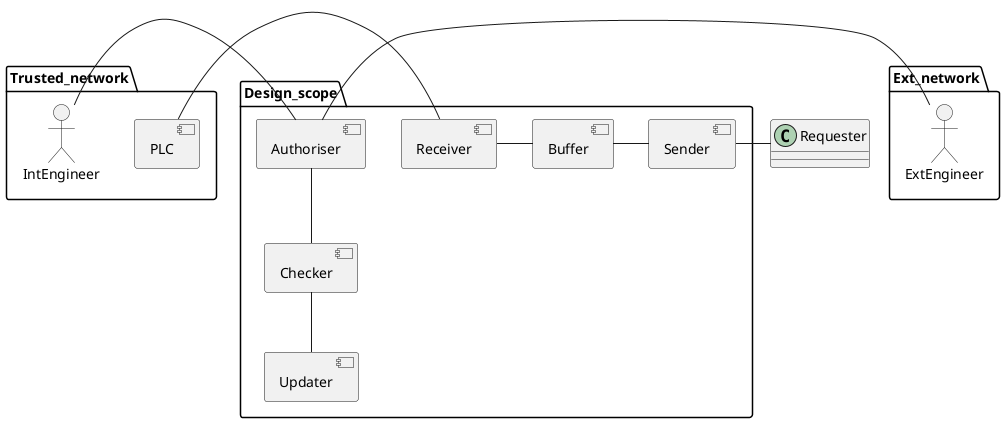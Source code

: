 @startuml
allowmixing

package "Trusted_network" {
  component PLC
  actor IntEngineer
}

package "Design_scope" {
  component Receiver
  component Buffer
  component Sender
  component Authoriser
  component Checker
  component Updater
}
  PLC - Receiver
  Receiver - Buffer
  Buffer - Sender
  Sender - Requester

package "Ext_network" {
actor Requester
actor ExtEngineer
}

IntEngineer -right- Authoriser
ExtEngineer -left- Authoriser
Authoriser -down- Checker
Checker -down- Updater

@enduml
